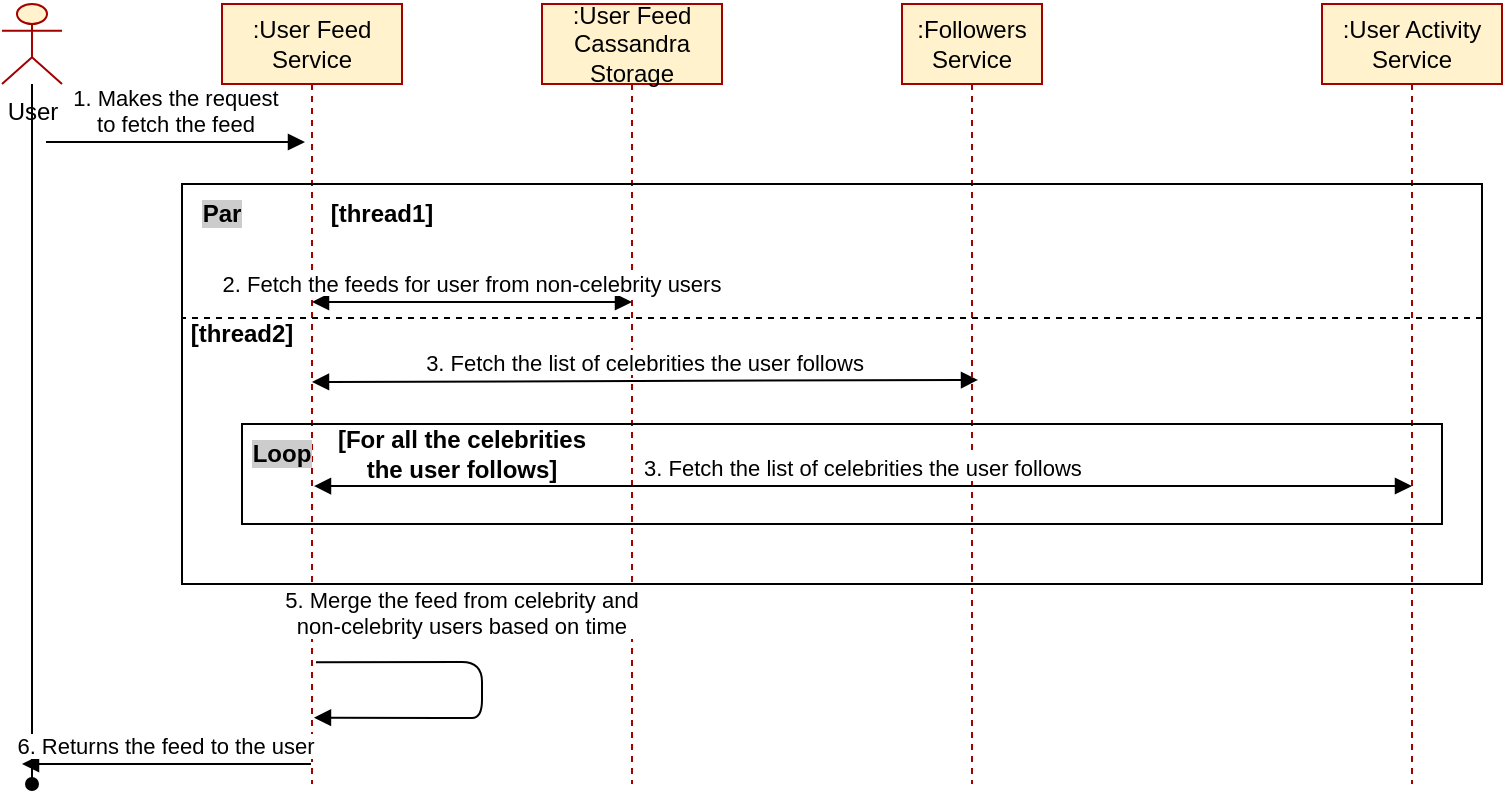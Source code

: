 <mxfile version="15.5.9" type="github">
  <diagram id="kgpKYQtTHZ0yAKxKKP6v" name="Page-1">
    <mxGraphModel dx="782" dy="392" grid="1" gridSize="10" guides="1" tooltips="1" connect="1" arrows="1" fold="1" page="1" pageScale="1" pageWidth="850" pageHeight="1100" math="0" shadow="0">
      <root>
        <mxCell id="0" />
        <mxCell id="1" parent="0" />
        <mxCell id="3nuBFxr9cyL0pnOWT2aG-1" value=":User Feed Service" style="shape=umlLifeline;perimeter=lifelinePerimeter;container=1;collapsible=0;recursiveResize=0;rounded=0;shadow=0;strokeWidth=1;whiteSpace=wrap;fillColor=#fff2cc;strokeColor=#A30000;" parent="1" vertex="1">
          <mxGeometry x="120" y="10" width="90" height="390" as="geometry" />
        </mxCell>
        <mxCell id="3nuBFxr9cyL0pnOWT2aG-5" value=":User Feed Cassandra Storage" style="shape=umlLifeline;perimeter=lifelinePerimeter;container=1;collapsible=0;recursiveResize=0;rounded=0;shadow=0;strokeWidth=1;whiteSpace=wrap;fillColor=#fff2cc;strokeColor=#A30000;" parent="1" vertex="1">
          <mxGeometry x="280" y="10" width="90" height="390" as="geometry" />
        </mxCell>
        <mxCell id="3nuBFxr9cyL0pnOWT2aG-8" value="2. Fetch the feeds for user from non-celebrity users" style="verticalAlign=bottom;endArrow=block;shadow=0;strokeWidth=1;startArrow=block;startFill=1;exitX=0.5;exitY=0.382;exitDx=0;exitDy=0;exitPerimeter=0;" parent="1" source="3nuBFxr9cyL0pnOWT2aG-1" edge="1">
          <mxGeometry relative="1" as="geometry">
            <mxPoint x="160" y="122" as="sourcePoint" />
            <mxPoint x="325" y="159" as="targetPoint" />
          </mxGeometry>
        </mxCell>
        <mxCell id="3nuBFxr9cyL0pnOWT2aG-9" value="3. Fetch the list of celebrities the user follows" style="verticalAlign=bottom;endArrow=block;shadow=0;strokeWidth=1;exitX=0.543;exitY=0.482;exitDx=0;exitDy=0;exitPerimeter=0;startArrow=block;startFill=1;" parent="1" source="Oa9Gcn-j62gea2nquGGI-3" edge="1">
          <mxGeometry relative="1" as="geometry">
            <mxPoint x="345" y="200" as="sourcePoint" />
            <mxPoint x="165" y="199" as="targetPoint" />
            <Array as="points" />
          </mxGeometry>
        </mxCell>
        <mxCell id="Oa9Gcn-j62gea2nquGGI-2" style="edgeStyle=orthogonalEdgeStyle;rounded=0;orthogonalLoop=1;jettySize=auto;html=1;endArrow=oval;endFill=1;" edge="1" parent="1" source="Oa9Gcn-j62gea2nquGGI-1">
          <mxGeometry relative="1" as="geometry">
            <mxPoint x="25" y="400" as="targetPoint" />
          </mxGeometry>
        </mxCell>
        <mxCell id="Oa9Gcn-j62gea2nquGGI-1" value="User" style="shape=umlActor;verticalLabelPosition=bottom;verticalAlign=top;html=1;outlineConnect=0;fillColor=#fff2cc;strokeColor=#A30000;" vertex="1" parent="1">
          <mxGeometry x="10" y="10" width="30" height="40" as="geometry" />
        </mxCell>
        <mxCell id="Oa9Gcn-j62gea2nquGGI-3" value=":Followers Service" style="shape=umlLifeline;perimeter=lifelinePerimeter;container=1;collapsible=0;recursiveResize=0;rounded=0;shadow=0;strokeWidth=1;whiteSpace=wrap;fillColor=#fff2cc;strokeColor=#A30000;" vertex="1" parent="1">
          <mxGeometry x="460" y="10" width="70" height="390" as="geometry" />
        </mxCell>
        <mxCell id="Oa9Gcn-j62gea2nquGGI-4" value=":User Activity Service" style="shape=umlLifeline;perimeter=lifelinePerimeter;container=1;collapsible=0;recursiveResize=0;rounded=0;shadow=0;strokeWidth=1;whiteSpace=wrap;fillColor=#fff2cc;strokeColor=#A30000;" vertex="1" parent="1">
          <mxGeometry x="670" y="10" width="90" height="390" as="geometry" />
        </mxCell>
        <mxCell id="3nuBFxr9cyL0pnOWT2aG-3" value="1. Makes the request &#xa;to fetch the feed" style="verticalAlign=bottom;startArrow=none;endArrow=block;startSize=8;shadow=0;strokeWidth=1;startFill=0;" parent="1" edge="1">
          <mxGeometry relative="1" as="geometry">
            <mxPoint x="32" y="79" as="sourcePoint" />
            <mxPoint x="161.5" y="79" as="targetPoint" />
          </mxGeometry>
        </mxCell>
        <mxCell id="Oa9Gcn-j62gea2nquGGI-5" value="" style="rounded=0;whiteSpace=wrap;html=1;fillColor=none;" vertex="1" parent="1">
          <mxGeometry x="130" y="220" width="600" height="50" as="geometry" />
        </mxCell>
        <mxCell id="Oa9Gcn-j62gea2nquGGI-7" value="3. Fetch the list of celebrities the user follows" style="verticalAlign=bottom;endArrow=block;shadow=0;strokeWidth=1;startArrow=block;startFill=1;entryX=0.511;entryY=0.618;entryDx=0;entryDy=0;entryPerimeter=0;" edge="1" parent="1" target="3nuBFxr9cyL0pnOWT2aG-1">
          <mxGeometry relative="1" as="geometry">
            <mxPoint x="715" y="251" as="sourcePoint" />
            <mxPoint x="175" y="209" as="targetPoint" />
            <Array as="points" />
          </mxGeometry>
        </mxCell>
        <mxCell id="Oa9Gcn-j62gea2nquGGI-8" value="&lt;span style=&quot;background-color: rgb(204 , 204 , 204)&quot;&gt;&lt;font size=&quot;1&quot;&gt;&lt;b style=&quot;font-size: 12px&quot;&gt;Loop&lt;/b&gt;&lt;/font&gt;&lt;/span&gt;" style="text;html=1;strokeColor=none;fillColor=none;align=center;verticalAlign=middle;whiteSpace=wrap;rounded=0;" vertex="1" parent="1">
          <mxGeometry x="120" y="220" width="60" height="30" as="geometry" />
        </mxCell>
        <mxCell id="Oa9Gcn-j62gea2nquGGI-11" value="&lt;b&gt;[For all the celebrities the user follows]&lt;/b&gt;" style="text;html=1;strokeColor=none;fillColor=none;align=center;verticalAlign=middle;whiteSpace=wrap;rounded=0;labelBackgroundColor=none;fontSize=12;" vertex="1" parent="1">
          <mxGeometry x="170" y="220" width="140" height="30" as="geometry" />
        </mxCell>
        <mxCell id="Oa9Gcn-j62gea2nquGGI-12" value="" style="rounded=0;whiteSpace=wrap;html=1;labelBackgroundColor=none;fontSize=12;fillColor=none;" vertex="1" parent="1">
          <mxGeometry x="100" y="100" width="650" height="200" as="geometry" />
        </mxCell>
        <mxCell id="Oa9Gcn-j62gea2nquGGI-13" value="&lt;span style=&quot;background-color: rgb(204 , 204 , 204)&quot;&gt;&lt;b&gt;Par&lt;/b&gt;&lt;/span&gt;" style="text;html=1;strokeColor=none;fillColor=none;align=center;verticalAlign=middle;whiteSpace=wrap;rounded=0;labelBackgroundColor=none;fontSize=12;" vertex="1" parent="1">
          <mxGeometry x="90" y="100" width="60" height="30" as="geometry" />
        </mxCell>
        <mxCell id="Oa9Gcn-j62gea2nquGGI-14" value="&lt;b&gt;[thread1]&lt;/b&gt;" style="text;html=1;strokeColor=none;fillColor=none;align=center;verticalAlign=middle;whiteSpace=wrap;rounded=0;labelBackgroundColor=none;fontSize=12;" vertex="1" parent="1">
          <mxGeometry x="170" y="100" width="60" height="30" as="geometry" />
        </mxCell>
        <mxCell id="Oa9Gcn-j62gea2nquGGI-15" value="&lt;b&gt;[thread2]&lt;/b&gt;" style="text;html=1;strokeColor=none;fillColor=none;align=center;verticalAlign=middle;whiteSpace=wrap;rounded=0;labelBackgroundColor=none;fontSize=12;" vertex="1" parent="1">
          <mxGeometry x="100" y="160" width="60" height="30" as="geometry" />
        </mxCell>
        <mxCell id="Oa9Gcn-j62gea2nquGGI-16" value="" style="endArrow=none;dashed=1;html=1;rounded=0;fontSize=12;" edge="1" parent="1">
          <mxGeometry width="50" height="50" relative="1" as="geometry">
            <mxPoint x="750" y="167" as="sourcePoint" />
            <mxPoint x="100" y="167" as="targetPoint" />
          </mxGeometry>
        </mxCell>
        <mxCell id="Oa9Gcn-j62gea2nquGGI-18" value="5. Merge the feed from celebrity and&#xa;non-celebrity users based on time" style="verticalAlign=bottom;startArrow=none;endArrow=block;startSize=8;shadow=0;strokeWidth=1;startFill=0;entryX=0.511;entryY=0.915;entryDx=0;entryDy=0;entryPerimeter=0;exitX=0.522;exitY=0.844;exitDx=0;exitDy=0;exitPerimeter=0;" edge="1" parent="1" source="3nuBFxr9cyL0pnOWT2aG-1" target="3nuBFxr9cyL0pnOWT2aG-1">
          <mxGeometry x="-0.251" y="9" relative="1" as="geometry">
            <mxPoint x="270" y="360" as="sourcePoint" />
            <mxPoint x="80" y="360" as="targetPoint" />
            <Array as="points">
              <mxPoint x="250" y="339" />
              <mxPoint x="250" y="367" />
              <mxPoint x="240" y="367" />
            </Array>
            <mxPoint as="offset" />
          </mxGeometry>
        </mxCell>
        <mxCell id="Oa9Gcn-j62gea2nquGGI-19" value="6. Returns the feed to the user" style="verticalAlign=bottom;startArrow=none;endArrow=block;startSize=8;shadow=0;strokeWidth=1;startFill=0;" edge="1" parent="1" source="3nuBFxr9cyL0pnOWT2aG-1">
          <mxGeometry relative="1" as="geometry">
            <mxPoint x="42" y="89" as="sourcePoint" />
            <mxPoint x="20" y="390" as="targetPoint" />
          </mxGeometry>
        </mxCell>
      </root>
    </mxGraphModel>
  </diagram>
</mxfile>
